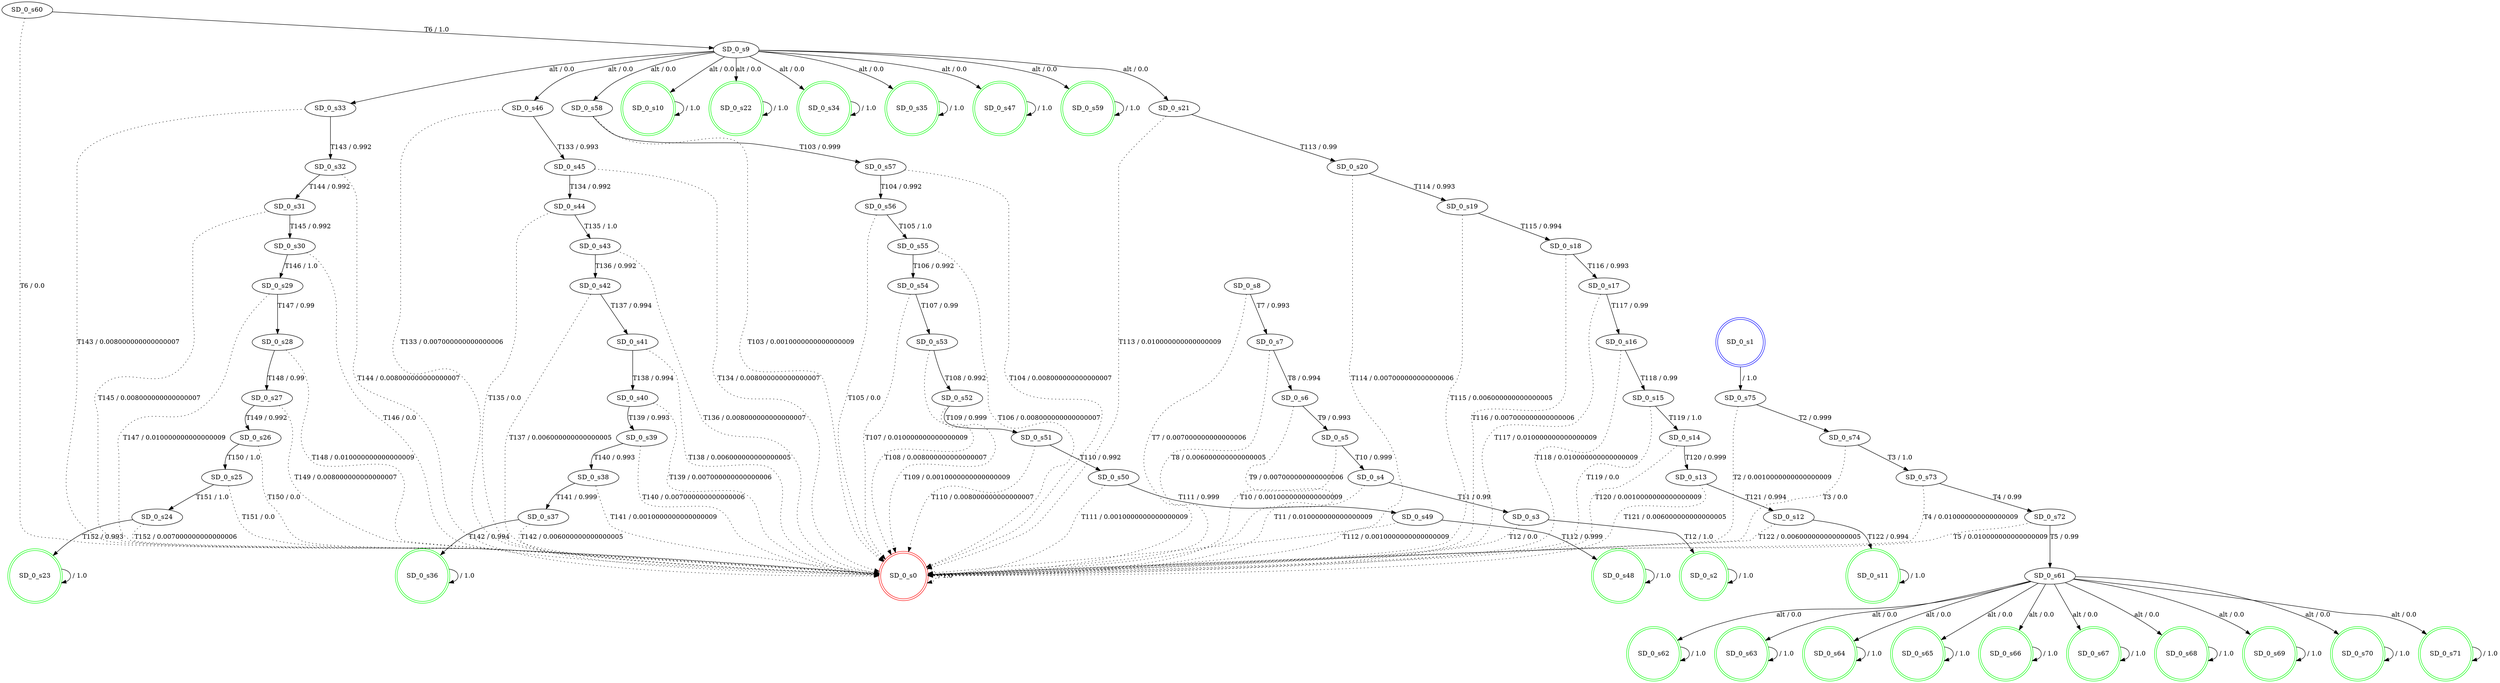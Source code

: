 digraph graphname {
SD_0_s0 [label="SD_0_s0",color=red,shape=doublecircle ];
SD_0_s1 [label="SD_0_s1",color=blue,shape=doublecircle ];
SD_0_s2 [label="SD_0_s2",color=green,shape=doublecircle ];
SD_0_s3 [label="SD_0_s3" ];
SD_0_s4 [label="SD_0_s4" ];
SD_0_s5 [label="SD_0_s5" ];
SD_0_s6 [label="SD_0_s6" ];
SD_0_s7 [label="SD_0_s7" ];
SD_0_s8 [label="SD_0_s8" ];
SD_0_s9 [label="SD_0_s9" ];
SD_0_s10 [label="SD_0_s10",color=green,shape=doublecircle ];
SD_0_s11 [label="SD_0_s11",color=green,shape=doublecircle ];
SD_0_s12 [label="SD_0_s12" ];
SD_0_s13 [label="SD_0_s13" ];
SD_0_s14 [label="SD_0_s14" ];
SD_0_s15 [label="SD_0_s15" ];
SD_0_s16 [label="SD_0_s16" ];
SD_0_s17 [label="SD_0_s17" ];
SD_0_s18 [label="SD_0_s18" ];
SD_0_s19 [label="SD_0_s19" ];
SD_0_s20 [label="SD_0_s20" ];
SD_0_s21 [label="SD_0_s21" ];
SD_0_s22 [label="SD_0_s22",color=green,shape=doublecircle ];
SD_0_s23 [label="SD_0_s23",color=green,shape=doublecircle ];
SD_0_s24 [label="SD_0_s24" ];
SD_0_s25 [label="SD_0_s25" ];
SD_0_s26 [label="SD_0_s26" ];
SD_0_s27 [label="SD_0_s27" ];
SD_0_s28 [label="SD_0_s28" ];
SD_0_s29 [label="SD_0_s29" ];
SD_0_s30 [label="SD_0_s30" ];
SD_0_s31 [label="SD_0_s31" ];
SD_0_s32 [label="SD_0_s32" ];
SD_0_s33 [label="SD_0_s33" ];
SD_0_s34 [label="SD_0_s34",color=green,shape=doublecircle ];
SD_0_s35 [label="SD_0_s35",color=green,shape=doublecircle ];
SD_0_s36 [label="SD_0_s36",color=green,shape=doublecircle ];
SD_0_s37 [label="SD_0_s37" ];
SD_0_s38 [label="SD_0_s38" ];
SD_0_s39 [label="SD_0_s39" ];
SD_0_s40 [label="SD_0_s40" ];
SD_0_s41 [label="SD_0_s41" ];
SD_0_s42 [label="SD_0_s42" ];
SD_0_s43 [label="SD_0_s43" ];
SD_0_s44 [label="SD_0_s44" ];
SD_0_s45 [label="SD_0_s45" ];
SD_0_s46 [label="SD_0_s46" ];
SD_0_s47 [label="SD_0_s47",color=green,shape=doublecircle ];
SD_0_s48 [label="SD_0_s48",color=green,shape=doublecircle ];
SD_0_s49 [label="SD_0_s49" ];
SD_0_s50 [label="SD_0_s50" ];
SD_0_s51 [label="SD_0_s51" ];
SD_0_s52 [label="SD_0_s52" ];
SD_0_s53 [label="SD_0_s53" ];
SD_0_s54 [label="SD_0_s54" ];
SD_0_s55 [label="SD_0_s55" ];
SD_0_s56 [label="SD_0_s56" ];
SD_0_s57 [label="SD_0_s57" ];
SD_0_s58 [label="SD_0_s58" ];
SD_0_s59 [label="SD_0_s59",color=green,shape=doublecircle ];
SD_0_s60 [label="SD_0_s60" ];
SD_0_s61 [label="SD_0_s61" ];
SD_0_s62 [label="SD_0_s62",color=green,shape=doublecircle ];
SD_0_s63 [label="SD_0_s63",color=green,shape=doublecircle ];
SD_0_s64 [label="SD_0_s64",color=green,shape=doublecircle ];
SD_0_s65 [label="SD_0_s65",color=green,shape=doublecircle ];
SD_0_s66 [label="SD_0_s66",color=green,shape=doublecircle ];
SD_0_s67 [label="SD_0_s67",color=green,shape=doublecircle ];
SD_0_s68 [label="SD_0_s68",color=green,shape=doublecircle ];
SD_0_s69 [label="SD_0_s69",color=green,shape=doublecircle ];
SD_0_s70 [label="SD_0_s70",color=green,shape=doublecircle ];
SD_0_s71 [label="SD_0_s71",color=green,shape=doublecircle ];
SD_0_s72 [label="SD_0_s72" ];
SD_0_s73 [label="SD_0_s73" ];
SD_0_s74 [label="SD_0_s74" ];
SD_0_s75 [label="SD_0_s75" ];
SD_0_s0 -> SD_0_s0 [label=" / 1.0", style=dotted];
SD_0_s1 -> SD_0_s75 [label=" / 1.0"];
SD_0_s2 -> SD_0_s2 [label=" / 1.0"];
SD_0_s3 -> SD_0_s2 [label="T12 / 1.0"];
SD_0_s3 -> SD_0_s0 [label="T12 / 0.0", style=dotted];
SD_0_s4 -> SD_0_s3 [label="T11 / 0.99"];
SD_0_s4 -> SD_0_s0 [label="T11 / 0.010000000000000009", style=dotted];
SD_0_s5 -> SD_0_s4 [label="T10 / 0.999"];
SD_0_s5 -> SD_0_s0 [label="T10 / 0.0010000000000000009", style=dotted];
SD_0_s6 -> SD_0_s5 [label="T9 / 0.993"];
SD_0_s6 -> SD_0_s0 [label="T9 / 0.007000000000000006", style=dotted];
SD_0_s7 -> SD_0_s6 [label="T8 / 0.994"];
SD_0_s7 -> SD_0_s0 [label="T8 / 0.006000000000000005", style=dotted];
SD_0_s8 -> SD_0_s7 [label="T7 / 0.993"];
SD_0_s8 -> SD_0_s0 [label="T7 / 0.007000000000000006", style=dotted];
SD_0_s9 -> SD_0_s10 [label="alt / 0.0"];
SD_0_s9 -> SD_0_s21 [label="alt / 0.0"];
SD_0_s9 -> SD_0_s22 [label="alt / 0.0"];
SD_0_s9 -> SD_0_s33 [label="alt / 0.0"];
SD_0_s9 -> SD_0_s34 [label="alt / 0.0"];
SD_0_s9 -> SD_0_s35 [label="alt / 0.0"];
SD_0_s9 -> SD_0_s46 [label="alt / 0.0"];
SD_0_s9 -> SD_0_s47 [label="alt / 0.0"];
SD_0_s9 -> SD_0_s58 [label="alt / 0.0"];
SD_0_s9 -> SD_0_s59 [label="alt / 0.0"];
SD_0_s10 -> SD_0_s10 [label=" / 1.0"];
SD_0_s11 -> SD_0_s11 [label=" / 1.0"];
SD_0_s12 -> SD_0_s11 [label="T122 / 0.994"];
SD_0_s12 -> SD_0_s0 [label="T122 / 0.006000000000000005", style=dotted];
SD_0_s13 -> SD_0_s12 [label="T121 / 0.994"];
SD_0_s13 -> SD_0_s0 [label="T121 / 0.006000000000000005", style=dotted];
SD_0_s14 -> SD_0_s13 [label="T120 / 0.999"];
SD_0_s14 -> SD_0_s0 [label="T120 / 0.0010000000000000009", style=dotted];
SD_0_s15 -> SD_0_s14 [label="T119 / 1.0"];
SD_0_s15 -> SD_0_s0 [label="T119 / 0.0", style=dotted];
SD_0_s16 -> SD_0_s15 [label="T118 / 0.99"];
SD_0_s16 -> SD_0_s0 [label="T118 / 0.010000000000000009", style=dotted];
SD_0_s17 -> SD_0_s16 [label="T117 / 0.99"];
SD_0_s17 -> SD_0_s0 [label="T117 / 0.010000000000000009", style=dotted];
SD_0_s18 -> SD_0_s17 [label="T116 / 0.993"];
SD_0_s18 -> SD_0_s0 [label="T116 / 0.007000000000000006", style=dotted];
SD_0_s19 -> SD_0_s18 [label="T115 / 0.994"];
SD_0_s19 -> SD_0_s0 [label="T115 / 0.006000000000000005", style=dotted];
SD_0_s20 -> SD_0_s19 [label="T114 / 0.993"];
SD_0_s20 -> SD_0_s0 [label="T114 / 0.007000000000000006", style=dotted];
SD_0_s21 -> SD_0_s20 [label="T113 / 0.99"];
SD_0_s21 -> SD_0_s0 [label="T113 / 0.010000000000000009", style=dotted];
SD_0_s22 -> SD_0_s22 [label=" / 1.0"];
SD_0_s23 -> SD_0_s23 [label=" / 1.0"];
SD_0_s24 -> SD_0_s23 [label="T152 / 0.993"];
SD_0_s24 -> SD_0_s0 [label="T152 / 0.007000000000000006", style=dotted];
SD_0_s25 -> SD_0_s24 [label="T151 / 1.0"];
SD_0_s25 -> SD_0_s0 [label="T151 / 0.0", style=dotted];
SD_0_s26 -> SD_0_s25 [label="T150 / 1.0"];
SD_0_s26 -> SD_0_s0 [label="T150 / 0.0", style=dotted];
SD_0_s27 -> SD_0_s26 [label="T149 / 0.992"];
SD_0_s27 -> SD_0_s0 [label="T149 / 0.008000000000000007", style=dotted];
SD_0_s28 -> SD_0_s27 [label="T148 / 0.99"];
SD_0_s28 -> SD_0_s0 [label="T148 / 0.010000000000000009", style=dotted];
SD_0_s29 -> SD_0_s28 [label="T147 / 0.99"];
SD_0_s29 -> SD_0_s0 [label="T147 / 0.010000000000000009", style=dotted];
SD_0_s30 -> SD_0_s29 [label="T146 / 1.0"];
SD_0_s30 -> SD_0_s0 [label="T146 / 0.0", style=dotted];
SD_0_s31 -> SD_0_s30 [label="T145 / 0.992"];
SD_0_s31 -> SD_0_s0 [label="T145 / 0.008000000000000007", style=dotted];
SD_0_s32 -> SD_0_s31 [label="T144 / 0.992"];
SD_0_s32 -> SD_0_s0 [label="T144 / 0.008000000000000007", style=dotted];
SD_0_s33 -> SD_0_s32 [label="T143 / 0.992"];
SD_0_s33 -> SD_0_s0 [label="T143 / 0.008000000000000007", style=dotted];
SD_0_s34 -> SD_0_s34 [label=" / 1.0"];
SD_0_s35 -> SD_0_s35 [label=" / 1.0"];
SD_0_s36 -> SD_0_s36 [label=" / 1.0"];
SD_0_s37 -> SD_0_s36 [label="T142 / 0.994"];
SD_0_s37 -> SD_0_s0 [label="T142 / 0.006000000000000005", style=dotted];
SD_0_s38 -> SD_0_s37 [label="T141 / 0.999"];
SD_0_s38 -> SD_0_s0 [label="T141 / 0.0010000000000000009", style=dotted];
SD_0_s39 -> SD_0_s38 [label="T140 / 0.993"];
SD_0_s39 -> SD_0_s0 [label="T140 / 0.007000000000000006", style=dotted];
SD_0_s40 -> SD_0_s39 [label="T139 / 0.993"];
SD_0_s40 -> SD_0_s0 [label="T139 / 0.007000000000000006", style=dotted];
SD_0_s41 -> SD_0_s40 [label="T138 / 0.994"];
SD_0_s41 -> SD_0_s0 [label="T138 / 0.006000000000000005", style=dotted];
SD_0_s42 -> SD_0_s41 [label="T137 / 0.994"];
SD_0_s42 -> SD_0_s0 [label="T137 / 0.006000000000000005", style=dotted];
SD_0_s43 -> SD_0_s42 [label="T136 / 0.992"];
SD_0_s43 -> SD_0_s0 [label="T136 / 0.008000000000000007", style=dotted];
SD_0_s44 -> SD_0_s43 [label="T135 / 1.0"];
SD_0_s44 -> SD_0_s0 [label="T135 / 0.0", style=dotted];
SD_0_s45 -> SD_0_s44 [label="T134 / 0.992"];
SD_0_s45 -> SD_0_s0 [label="T134 / 0.008000000000000007", style=dotted];
SD_0_s46 -> SD_0_s45 [label="T133 / 0.993"];
SD_0_s46 -> SD_0_s0 [label="T133 / 0.007000000000000006", style=dotted];
SD_0_s47 -> SD_0_s47 [label=" / 1.0"];
SD_0_s48 -> SD_0_s48 [label=" / 1.0"];
SD_0_s49 -> SD_0_s48 [label="T112 / 0.999"];
SD_0_s49 -> SD_0_s0 [label="T112 / 0.0010000000000000009", style=dotted];
SD_0_s50 -> SD_0_s49 [label="T111 / 0.999"];
SD_0_s50 -> SD_0_s0 [label="T111 / 0.0010000000000000009", style=dotted];
SD_0_s51 -> SD_0_s50 [label="T110 / 0.992"];
SD_0_s51 -> SD_0_s0 [label="T110 / 0.008000000000000007", style=dotted];
SD_0_s52 -> SD_0_s51 [label="T109 / 0.999"];
SD_0_s52 -> SD_0_s0 [label="T109 / 0.0010000000000000009", style=dotted];
SD_0_s53 -> SD_0_s52 [label="T108 / 0.992"];
SD_0_s53 -> SD_0_s0 [label="T108 / 0.008000000000000007", style=dotted];
SD_0_s54 -> SD_0_s53 [label="T107 / 0.99"];
SD_0_s54 -> SD_0_s0 [label="T107 / 0.010000000000000009", style=dotted];
SD_0_s55 -> SD_0_s54 [label="T106 / 0.992"];
SD_0_s55 -> SD_0_s0 [label="T106 / 0.008000000000000007", style=dotted];
SD_0_s56 -> SD_0_s55 [label="T105 / 1.0"];
SD_0_s56 -> SD_0_s0 [label="T105 / 0.0", style=dotted];
SD_0_s57 -> SD_0_s56 [label="T104 / 0.992"];
SD_0_s57 -> SD_0_s0 [label="T104 / 0.008000000000000007", style=dotted];
SD_0_s58 -> SD_0_s57 [label="T103 / 0.999"];
SD_0_s58 -> SD_0_s0 [label="T103 / 0.0010000000000000009", style=dotted];
SD_0_s59 -> SD_0_s59 [label=" / 1.0"];
SD_0_s60 -> SD_0_s9 [label="T6 / 1.0"];
SD_0_s60 -> SD_0_s0 [label="T6 / 0.0", style=dotted];
SD_0_s61 -> SD_0_s62 [label="alt / 0.0"];
SD_0_s61 -> SD_0_s63 [label="alt / 0.0"];
SD_0_s61 -> SD_0_s64 [label="alt / 0.0"];
SD_0_s61 -> SD_0_s65 [label="alt / 0.0"];
SD_0_s61 -> SD_0_s66 [label="alt / 0.0"];
SD_0_s61 -> SD_0_s67 [label="alt / 0.0"];
SD_0_s61 -> SD_0_s68 [label="alt / 0.0"];
SD_0_s61 -> SD_0_s69 [label="alt / 0.0"];
SD_0_s61 -> SD_0_s70 [label="alt / 0.0"];
SD_0_s61 -> SD_0_s71 [label="alt / 0.0"];
SD_0_s62 -> SD_0_s62 [label=" / 1.0"];
SD_0_s63 -> SD_0_s63 [label=" / 1.0"];
SD_0_s64 -> SD_0_s64 [label=" / 1.0"];
SD_0_s65 -> SD_0_s65 [label=" / 1.0"];
SD_0_s66 -> SD_0_s66 [label=" / 1.0"];
SD_0_s67 -> SD_0_s67 [label=" / 1.0"];
SD_0_s68 -> SD_0_s68 [label=" / 1.0"];
SD_0_s69 -> SD_0_s69 [label=" / 1.0"];
SD_0_s70 -> SD_0_s70 [label=" / 1.0"];
SD_0_s71 -> SD_0_s71 [label=" / 1.0"];
SD_0_s72 -> SD_0_s61 [label="T5 / 0.99"];
SD_0_s72 -> SD_0_s0 [label="T5 / 0.010000000000000009", style=dotted];
SD_0_s73 -> SD_0_s72 [label="T4 / 0.99"];
SD_0_s73 -> SD_0_s0 [label="T4 / 0.010000000000000009", style=dotted];
SD_0_s74 -> SD_0_s73 [label="T3 / 1.0"];
SD_0_s74 -> SD_0_s0 [label="T3 / 0.0", style=dotted];
SD_0_s75 -> SD_0_s74 [label="T2 / 0.999"];
SD_0_s75 -> SD_0_s0 [label="T2 / 0.0010000000000000009", style=dotted];
}